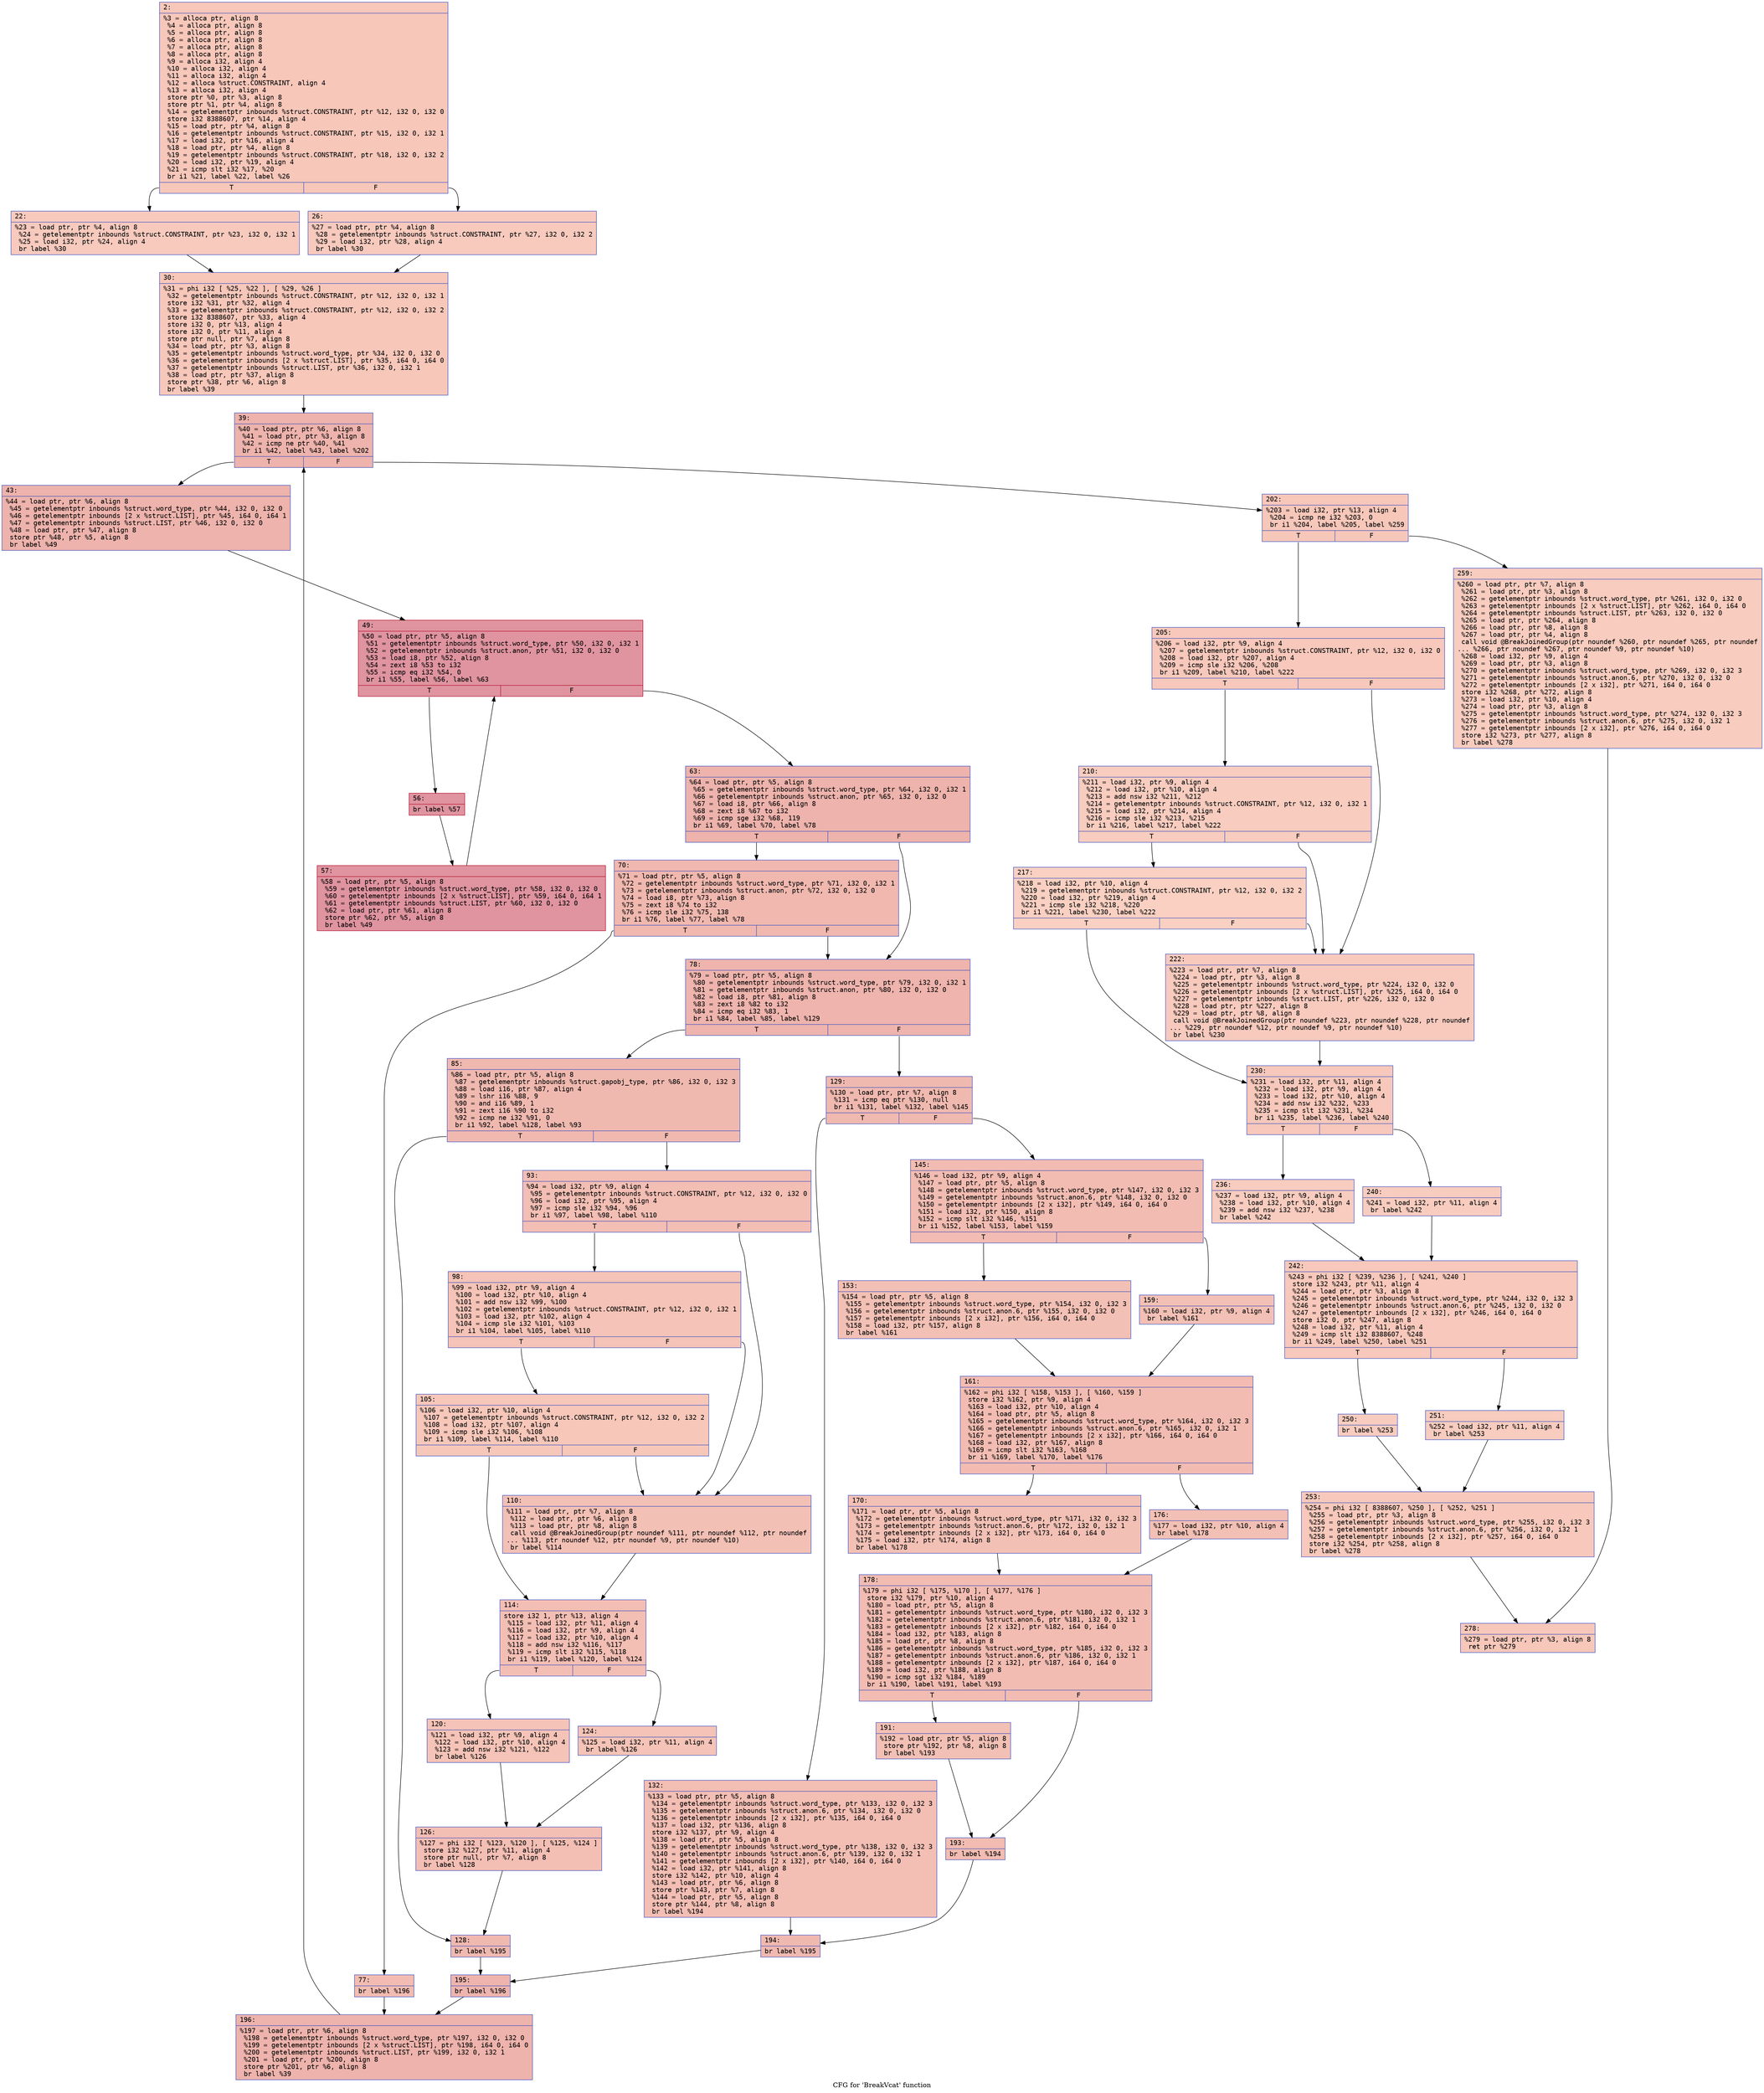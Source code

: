 digraph "CFG for 'BreakVcat' function" {
	label="CFG for 'BreakVcat' function";

	Node0x60000397c2d0 [shape=record,color="#3d50c3ff", style=filled, fillcolor="#ec7f6370" fontname="Courier",label="{2:\l|  %3 = alloca ptr, align 8\l  %4 = alloca ptr, align 8\l  %5 = alloca ptr, align 8\l  %6 = alloca ptr, align 8\l  %7 = alloca ptr, align 8\l  %8 = alloca ptr, align 8\l  %9 = alloca i32, align 4\l  %10 = alloca i32, align 4\l  %11 = alloca i32, align 4\l  %12 = alloca %struct.CONSTRAINT, align 4\l  %13 = alloca i32, align 4\l  store ptr %0, ptr %3, align 8\l  store ptr %1, ptr %4, align 8\l  %14 = getelementptr inbounds %struct.CONSTRAINT, ptr %12, i32 0, i32 0\l  store i32 8388607, ptr %14, align 4\l  %15 = load ptr, ptr %4, align 8\l  %16 = getelementptr inbounds %struct.CONSTRAINT, ptr %15, i32 0, i32 1\l  %17 = load i32, ptr %16, align 4\l  %18 = load ptr, ptr %4, align 8\l  %19 = getelementptr inbounds %struct.CONSTRAINT, ptr %18, i32 0, i32 2\l  %20 = load i32, ptr %19, align 4\l  %21 = icmp slt i32 %17, %20\l  br i1 %21, label %22, label %26\l|{<s0>T|<s1>F}}"];
	Node0x60000397c2d0:s0 -> Node0x60000397c320[tooltip="2 -> 22\nProbability 50.00%" ];
	Node0x60000397c2d0:s1 -> Node0x60000397c370[tooltip="2 -> 26\nProbability 50.00%" ];
	Node0x60000397c320 [shape=record,color="#3d50c3ff", style=filled, fillcolor="#ef886b70" fontname="Courier",label="{22:\l|  %23 = load ptr, ptr %4, align 8\l  %24 = getelementptr inbounds %struct.CONSTRAINT, ptr %23, i32 0, i32 1\l  %25 = load i32, ptr %24, align 4\l  br label %30\l}"];
	Node0x60000397c320 -> Node0x60000397c3c0[tooltip="22 -> 30\nProbability 100.00%" ];
	Node0x60000397c370 [shape=record,color="#3d50c3ff", style=filled, fillcolor="#ef886b70" fontname="Courier",label="{26:\l|  %27 = load ptr, ptr %4, align 8\l  %28 = getelementptr inbounds %struct.CONSTRAINT, ptr %27, i32 0, i32 2\l  %29 = load i32, ptr %28, align 4\l  br label %30\l}"];
	Node0x60000397c370 -> Node0x60000397c3c0[tooltip="26 -> 30\nProbability 100.00%" ];
	Node0x60000397c3c0 [shape=record,color="#3d50c3ff", style=filled, fillcolor="#ec7f6370" fontname="Courier",label="{30:\l|  %31 = phi i32 [ %25, %22 ], [ %29, %26 ]\l  %32 = getelementptr inbounds %struct.CONSTRAINT, ptr %12, i32 0, i32 1\l  store i32 %31, ptr %32, align 4\l  %33 = getelementptr inbounds %struct.CONSTRAINT, ptr %12, i32 0, i32 2\l  store i32 8388607, ptr %33, align 4\l  store i32 0, ptr %13, align 4\l  store i32 0, ptr %11, align 4\l  store ptr null, ptr %7, align 8\l  %34 = load ptr, ptr %3, align 8\l  %35 = getelementptr inbounds %struct.word_type, ptr %34, i32 0, i32 0\l  %36 = getelementptr inbounds [2 x %struct.LIST], ptr %35, i64 0, i64 0\l  %37 = getelementptr inbounds %struct.LIST, ptr %36, i32 0, i32 1\l  %38 = load ptr, ptr %37, align 8\l  store ptr %38, ptr %6, align 8\l  br label %39\l}"];
	Node0x60000397c3c0 -> Node0x60000397c410[tooltip="30 -> 39\nProbability 100.00%" ];
	Node0x60000397c410 [shape=record,color="#3d50c3ff", style=filled, fillcolor="#d6524470" fontname="Courier",label="{39:\l|  %40 = load ptr, ptr %6, align 8\l  %41 = load ptr, ptr %3, align 8\l  %42 = icmp ne ptr %40, %41\l  br i1 %42, label %43, label %202\l|{<s0>T|<s1>F}}"];
	Node0x60000397c410:s0 -> Node0x60000397c460[tooltip="39 -> 43\nProbability 96.88%" ];
	Node0x60000397c410:s1 -> Node0x60000397ce60[tooltip="39 -> 202\nProbability 3.12%" ];
	Node0x60000397c460 [shape=record,color="#3d50c3ff", style=filled, fillcolor="#d6524470" fontname="Courier",label="{43:\l|  %44 = load ptr, ptr %6, align 8\l  %45 = getelementptr inbounds %struct.word_type, ptr %44, i32 0, i32 0\l  %46 = getelementptr inbounds [2 x %struct.LIST], ptr %45, i64 0, i64 1\l  %47 = getelementptr inbounds %struct.LIST, ptr %46, i32 0, i32 0\l  %48 = load ptr, ptr %47, align 8\l  store ptr %48, ptr %5, align 8\l  br label %49\l}"];
	Node0x60000397c460 -> Node0x60000397c4b0[tooltip="43 -> 49\nProbability 100.00%" ];
	Node0x60000397c4b0 [shape=record,color="#b70d28ff", style=filled, fillcolor="#b70d2870" fontname="Courier",label="{49:\l|  %50 = load ptr, ptr %5, align 8\l  %51 = getelementptr inbounds %struct.word_type, ptr %50, i32 0, i32 1\l  %52 = getelementptr inbounds %struct.anon, ptr %51, i32 0, i32 0\l  %53 = load i8, ptr %52, align 8\l  %54 = zext i8 %53 to i32\l  %55 = icmp eq i32 %54, 0\l  br i1 %55, label %56, label %63\l|{<s0>T|<s1>F}}"];
	Node0x60000397c4b0:s0 -> Node0x60000397c500[tooltip="49 -> 56\nProbability 96.88%" ];
	Node0x60000397c4b0:s1 -> Node0x60000397c5a0[tooltip="49 -> 63\nProbability 3.12%" ];
	Node0x60000397c500 [shape=record,color="#b70d28ff", style=filled, fillcolor="#b70d2870" fontname="Courier",label="{56:\l|  br label %57\l}"];
	Node0x60000397c500 -> Node0x60000397c550[tooltip="56 -> 57\nProbability 100.00%" ];
	Node0x60000397c550 [shape=record,color="#b70d28ff", style=filled, fillcolor="#b70d2870" fontname="Courier",label="{57:\l|  %58 = load ptr, ptr %5, align 8\l  %59 = getelementptr inbounds %struct.word_type, ptr %58, i32 0, i32 0\l  %60 = getelementptr inbounds [2 x %struct.LIST], ptr %59, i64 0, i64 1\l  %61 = getelementptr inbounds %struct.LIST, ptr %60, i32 0, i32 0\l  %62 = load ptr, ptr %61, align 8\l  store ptr %62, ptr %5, align 8\l  br label %49\l}"];
	Node0x60000397c550 -> Node0x60000397c4b0[tooltip="57 -> 49\nProbability 100.00%" ];
	Node0x60000397c5a0 [shape=record,color="#3d50c3ff", style=filled, fillcolor="#d6524470" fontname="Courier",label="{63:\l|  %64 = load ptr, ptr %5, align 8\l  %65 = getelementptr inbounds %struct.word_type, ptr %64, i32 0, i32 1\l  %66 = getelementptr inbounds %struct.anon, ptr %65, i32 0, i32 0\l  %67 = load i8, ptr %66, align 8\l  %68 = zext i8 %67 to i32\l  %69 = icmp sge i32 %68, 119\l  br i1 %69, label %70, label %78\l|{<s0>T|<s1>F}}"];
	Node0x60000397c5a0:s0 -> Node0x60000397c5f0[tooltip="63 -> 70\nProbability 50.00%" ];
	Node0x60000397c5a0:s1 -> Node0x60000397c690[tooltip="63 -> 78\nProbability 50.00%" ];
	Node0x60000397c5f0 [shape=record,color="#3d50c3ff", style=filled, fillcolor="#dc5d4a70" fontname="Courier",label="{70:\l|  %71 = load ptr, ptr %5, align 8\l  %72 = getelementptr inbounds %struct.word_type, ptr %71, i32 0, i32 1\l  %73 = getelementptr inbounds %struct.anon, ptr %72, i32 0, i32 0\l  %74 = load i8, ptr %73, align 8\l  %75 = zext i8 %74 to i32\l  %76 = icmp sle i32 %75, 138\l  br i1 %76, label %77, label %78\l|{<s0>T|<s1>F}}"];
	Node0x60000397c5f0:s0 -> Node0x60000397c640[tooltip="70 -> 77\nProbability 50.00%" ];
	Node0x60000397c5f0:s1 -> Node0x60000397c690[tooltip="70 -> 78\nProbability 50.00%" ];
	Node0x60000397c640 [shape=record,color="#3d50c3ff", style=filled, fillcolor="#e1675170" fontname="Courier",label="{77:\l|  br label %196\l}"];
	Node0x60000397c640 -> Node0x60000397ce10[tooltip="77 -> 196\nProbability 100.00%" ];
	Node0x60000397c690 [shape=record,color="#3d50c3ff", style=filled, fillcolor="#d8564670" fontname="Courier",label="{78:\l|  %79 = load ptr, ptr %5, align 8\l  %80 = getelementptr inbounds %struct.word_type, ptr %79, i32 0, i32 1\l  %81 = getelementptr inbounds %struct.anon, ptr %80, i32 0, i32 0\l  %82 = load i8, ptr %81, align 8\l  %83 = zext i8 %82 to i32\l  %84 = icmp eq i32 %83, 1\l  br i1 %84, label %85, label %129\l|{<s0>T|<s1>F}}"];
	Node0x60000397c690:s0 -> Node0x60000397c6e0[tooltip="78 -> 85\nProbability 50.00%" ];
	Node0x60000397c690:s1 -> Node0x60000397ca00[tooltip="78 -> 129\nProbability 50.00%" ];
	Node0x60000397c6e0 [shape=record,color="#3d50c3ff", style=filled, fillcolor="#de614d70" fontname="Courier",label="{85:\l|  %86 = load ptr, ptr %5, align 8\l  %87 = getelementptr inbounds %struct.gapobj_type, ptr %86, i32 0, i32 3\l  %88 = load i16, ptr %87, align 4\l  %89 = lshr i16 %88, 9\l  %90 = and i16 %89, 1\l  %91 = zext i16 %90 to i32\l  %92 = icmp ne i32 %91, 0\l  br i1 %92, label %128, label %93\l|{<s0>T|<s1>F}}"];
	Node0x60000397c6e0:s0 -> Node0x60000397c9b0[tooltip="85 -> 128\nProbability 62.50%" ];
	Node0x60000397c6e0:s1 -> Node0x60000397c730[tooltip="85 -> 93\nProbability 37.50%" ];
	Node0x60000397c730 [shape=record,color="#3d50c3ff", style=filled, fillcolor="#e36c5570" fontname="Courier",label="{93:\l|  %94 = load i32, ptr %9, align 4\l  %95 = getelementptr inbounds %struct.CONSTRAINT, ptr %12, i32 0, i32 0\l  %96 = load i32, ptr %95, align 4\l  %97 = icmp sle i32 %94, %96\l  br i1 %97, label %98, label %110\l|{<s0>T|<s1>F}}"];
	Node0x60000397c730:s0 -> Node0x60000397c780[tooltip="93 -> 98\nProbability 50.00%" ];
	Node0x60000397c730:s1 -> Node0x60000397c820[tooltip="93 -> 110\nProbability 50.00%" ];
	Node0x60000397c780 [shape=record,color="#3d50c3ff", style=filled, fillcolor="#e8765c70" fontname="Courier",label="{98:\l|  %99 = load i32, ptr %9, align 4\l  %100 = load i32, ptr %10, align 4\l  %101 = add nsw i32 %99, %100\l  %102 = getelementptr inbounds %struct.CONSTRAINT, ptr %12, i32 0, i32 1\l  %103 = load i32, ptr %102, align 4\l  %104 = icmp sle i32 %101, %103\l  br i1 %104, label %105, label %110\l|{<s0>T|<s1>F}}"];
	Node0x60000397c780:s0 -> Node0x60000397c7d0[tooltip="98 -> 105\nProbability 50.00%" ];
	Node0x60000397c780:s1 -> Node0x60000397c820[tooltip="98 -> 110\nProbability 50.00%" ];
	Node0x60000397c7d0 [shape=record,color="#3d50c3ff", style=filled, fillcolor="#ec7f6370" fontname="Courier",label="{105:\l|  %106 = load i32, ptr %10, align 4\l  %107 = getelementptr inbounds %struct.CONSTRAINT, ptr %12, i32 0, i32 2\l  %108 = load i32, ptr %107, align 4\l  %109 = icmp sle i32 %106, %108\l  br i1 %109, label %114, label %110\l|{<s0>T|<s1>F}}"];
	Node0x60000397c7d0:s0 -> Node0x60000397c870[tooltip="105 -> 114\nProbability 50.00%" ];
	Node0x60000397c7d0:s1 -> Node0x60000397c820[tooltip="105 -> 110\nProbability 50.00%" ];
	Node0x60000397c820 [shape=record,color="#3d50c3ff", style=filled, fillcolor="#e5705870" fontname="Courier",label="{110:\l|  %111 = load ptr, ptr %7, align 8\l  %112 = load ptr, ptr %6, align 8\l  %113 = load ptr, ptr %8, align 8\l  call void @BreakJoinedGroup(ptr noundef %111, ptr noundef %112, ptr noundef\l... %113, ptr noundef %12, ptr noundef %9, ptr noundef %10)\l  br label %114\l}"];
	Node0x60000397c820 -> Node0x60000397c870[tooltip="110 -> 114\nProbability 100.00%" ];
	Node0x60000397c870 [shape=record,color="#3d50c3ff", style=filled, fillcolor="#e36c5570" fontname="Courier",label="{114:\l|  store i32 1, ptr %13, align 4\l  %115 = load i32, ptr %11, align 4\l  %116 = load i32, ptr %9, align 4\l  %117 = load i32, ptr %10, align 4\l  %118 = add nsw i32 %116, %117\l  %119 = icmp slt i32 %115, %118\l  br i1 %119, label %120, label %124\l|{<s0>T|<s1>F}}"];
	Node0x60000397c870:s0 -> Node0x60000397c8c0[tooltip="114 -> 120\nProbability 50.00%" ];
	Node0x60000397c870:s1 -> Node0x60000397c910[tooltip="114 -> 124\nProbability 50.00%" ];
	Node0x60000397c8c0 [shape=record,color="#3d50c3ff", style=filled, fillcolor="#e8765c70" fontname="Courier",label="{120:\l|  %121 = load i32, ptr %9, align 4\l  %122 = load i32, ptr %10, align 4\l  %123 = add nsw i32 %121, %122\l  br label %126\l}"];
	Node0x60000397c8c0 -> Node0x60000397c960[tooltip="120 -> 126\nProbability 100.00%" ];
	Node0x60000397c910 [shape=record,color="#3d50c3ff", style=filled, fillcolor="#e8765c70" fontname="Courier",label="{124:\l|  %125 = load i32, ptr %11, align 4\l  br label %126\l}"];
	Node0x60000397c910 -> Node0x60000397c960[tooltip="124 -> 126\nProbability 100.00%" ];
	Node0x60000397c960 [shape=record,color="#3d50c3ff", style=filled, fillcolor="#e36c5570" fontname="Courier",label="{126:\l|  %127 = phi i32 [ %123, %120 ], [ %125, %124 ]\l  store i32 %127, ptr %11, align 4\l  store ptr null, ptr %7, align 8\l  br label %128\l}"];
	Node0x60000397c960 -> Node0x60000397c9b0[tooltip="126 -> 128\nProbability 100.00%" ];
	Node0x60000397c9b0 [shape=record,color="#3d50c3ff", style=filled, fillcolor="#de614d70" fontname="Courier",label="{128:\l|  br label %195\l}"];
	Node0x60000397c9b0 -> Node0x60000397cdc0[tooltip="128 -> 195\nProbability 100.00%" ];
	Node0x60000397ca00 [shape=record,color="#3d50c3ff", style=filled, fillcolor="#de614d70" fontname="Courier",label="{129:\l|  %130 = load ptr, ptr %7, align 8\l  %131 = icmp eq ptr %130, null\l  br i1 %131, label %132, label %145\l|{<s0>T|<s1>F}}"];
	Node0x60000397ca00:s0 -> Node0x60000397ca50[tooltip="129 -> 132\nProbability 37.50%" ];
	Node0x60000397ca00:s1 -> Node0x60000397caa0[tooltip="129 -> 145\nProbability 62.50%" ];
	Node0x60000397ca50 [shape=record,color="#3d50c3ff", style=filled, fillcolor="#e36c5570" fontname="Courier",label="{132:\l|  %133 = load ptr, ptr %5, align 8\l  %134 = getelementptr inbounds %struct.word_type, ptr %133, i32 0, i32 3\l  %135 = getelementptr inbounds %struct.anon.6, ptr %134, i32 0, i32 0\l  %136 = getelementptr inbounds [2 x i32], ptr %135, i64 0, i64 0\l  %137 = load i32, ptr %136, align 8\l  store i32 %137, ptr %9, align 4\l  %138 = load ptr, ptr %5, align 8\l  %139 = getelementptr inbounds %struct.word_type, ptr %138, i32 0, i32 3\l  %140 = getelementptr inbounds %struct.anon.6, ptr %139, i32 0, i32 1\l  %141 = getelementptr inbounds [2 x i32], ptr %140, i64 0, i64 0\l  %142 = load i32, ptr %141, align 8\l  store i32 %142, ptr %10, align 4\l  %143 = load ptr, ptr %6, align 8\l  store ptr %143, ptr %7, align 8\l  %144 = load ptr, ptr %5, align 8\l  store ptr %144, ptr %8, align 8\l  br label %194\l}"];
	Node0x60000397ca50 -> Node0x60000397cd70[tooltip="132 -> 194\nProbability 100.00%" ];
	Node0x60000397caa0 [shape=record,color="#3d50c3ff", style=filled, fillcolor="#e1675170" fontname="Courier",label="{145:\l|  %146 = load i32, ptr %9, align 4\l  %147 = load ptr, ptr %5, align 8\l  %148 = getelementptr inbounds %struct.word_type, ptr %147, i32 0, i32 3\l  %149 = getelementptr inbounds %struct.anon.6, ptr %148, i32 0, i32 0\l  %150 = getelementptr inbounds [2 x i32], ptr %149, i64 0, i64 0\l  %151 = load i32, ptr %150, align 8\l  %152 = icmp slt i32 %146, %151\l  br i1 %152, label %153, label %159\l|{<s0>T|<s1>F}}"];
	Node0x60000397caa0:s0 -> Node0x60000397caf0[tooltip="145 -> 153\nProbability 50.00%" ];
	Node0x60000397caa0:s1 -> Node0x60000397cb40[tooltip="145 -> 159\nProbability 50.00%" ];
	Node0x60000397caf0 [shape=record,color="#3d50c3ff", style=filled, fillcolor="#e5705870" fontname="Courier",label="{153:\l|  %154 = load ptr, ptr %5, align 8\l  %155 = getelementptr inbounds %struct.word_type, ptr %154, i32 0, i32 3\l  %156 = getelementptr inbounds %struct.anon.6, ptr %155, i32 0, i32 0\l  %157 = getelementptr inbounds [2 x i32], ptr %156, i64 0, i64 0\l  %158 = load i32, ptr %157, align 8\l  br label %161\l}"];
	Node0x60000397caf0 -> Node0x60000397cb90[tooltip="153 -> 161\nProbability 100.00%" ];
	Node0x60000397cb40 [shape=record,color="#3d50c3ff", style=filled, fillcolor="#e5705870" fontname="Courier",label="{159:\l|  %160 = load i32, ptr %9, align 4\l  br label %161\l}"];
	Node0x60000397cb40 -> Node0x60000397cb90[tooltip="159 -> 161\nProbability 100.00%" ];
	Node0x60000397cb90 [shape=record,color="#3d50c3ff", style=filled, fillcolor="#e1675170" fontname="Courier",label="{161:\l|  %162 = phi i32 [ %158, %153 ], [ %160, %159 ]\l  store i32 %162, ptr %9, align 4\l  %163 = load i32, ptr %10, align 4\l  %164 = load ptr, ptr %5, align 8\l  %165 = getelementptr inbounds %struct.word_type, ptr %164, i32 0, i32 3\l  %166 = getelementptr inbounds %struct.anon.6, ptr %165, i32 0, i32 1\l  %167 = getelementptr inbounds [2 x i32], ptr %166, i64 0, i64 0\l  %168 = load i32, ptr %167, align 8\l  %169 = icmp slt i32 %163, %168\l  br i1 %169, label %170, label %176\l|{<s0>T|<s1>F}}"];
	Node0x60000397cb90:s0 -> Node0x60000397cbe0[tooltip="161 -> 170\nProbability 50.00%" ];
	Node0x60000397cb90:s1 -> Node0x60000397cc30[tooltip="161 -> 176\nProbability 50.00%" ];
	Node0x60000397cbe0 [shape=record,color="#3d50c3ff", style=filled, fillcolor="#e5705870" fontname="Courier",label="{170:\l|  %171 = load ptr, ptr %5, align 8\l  %172 = getelementptr inbounds %struct.word_type, ptr %171, i32 0, i32 3\l  %173 = getelementptr inbounds %struct.anon.6, ptr %172, i32 0, i32 1\l  %174 = getelementptr inbounds [2 x i32], ptr %173, i64 0, i64 0\l  %175 = load i32, ptr %174, align 8\l  br label %178\l}"];
	Node0x60000397cbe0 -> Node0x60000397cc80[tooltip="170 -> 178\nProbability 100.00%" ];
	Node0x60000397cc30 [shape=record,color="#3d50c3ff", style=filled, fillcolor="#e5705870" fontname="Courier",label="{176:\l|  %177 = load i32, ptr %10, align 4\l  br label %178\l}"];
	Node0x60000397cc30 -> Node0x60000397cc80[tooltip="176 -> 178\nProbability 100.00%" ];
	Node0x60000397cc80 [shape=record,color="#3d50c3ff", style=filled, fillcolor="#e1675170" fontname="Courier",label="{178:\l|  %179 = phi i32 [ %175, %170 ], [ %177, %176 ]\l  store i32 %179, ptr %10, align 4\l  %180 = load ptr, ptr %5, align 8\l  %181 = getelementptr inbounds %struct.word_type, ptr %180, i32 0, i32 3\l  %182 = getelementptr inbounds %struct.anon.6, ptr %181, i32 0, i32 1\l  %183 = getelementptr inbounds [2 x i32], ptr %182, i64 0, i64 0\l  %184 = load i32, ptr %183, align 8\l  %185 = load ptr, ptr %8, align 8\l  %186 = getelementptr inbounds %struct.word_type, ptr %185, i32 0, i32 3\l  %187 = getelementptr inbounds %struct.anon.6, ptr %186, i32 0, i32 1\l  %188 = getelementptr inbounds [2 x i32], ptr %187, i64 0, i64 0\l  %189 = load i32, ptr %188, align 8\l  %190 = icmp sgt i32 %184, %189\l  br i1 %190, label %191, label %193\l|{<s0>T|<s1>F}}"];
	Node0x60000397cc80:s0 -> Node0x60000397ccd0[tooltip="178 -> 191\nProbability 50.00%" ];
	Node0x60000397cc80:s1 -> Node0x60000397cd20[tooltip="178 -> 193\nProbability 50.00%" ];
	Node0x60000397ccd0 [shape=record,color="#3d50c3ff", style=filled, fillcolor="#e5705870" fontname="Courier",label="{191:\l|  %192 = load ptr, ptr %5, align 8\l  store ptr %192, ptr %8, align 8\l  br label %193\l}"];
	Node0x60000397ccd0 -> Node0x60000397cd20[tooltip="191 -> 193\nProbability 100.00%" ];
	Node0x60000397cd20 [shape=record,color="#3d50c3ff", style=filled, fillcolor="#e1675170" fontname="Courier",label="{193:\l|  br label %194\l}"];
	Node0x60000397cd20 -> Node0x60000397cd70[tooltip="193 -> 194\nProbability 100.00%" ];
	Node0x60000397cd70 [shape=record,color="#3d50c3ff", style=filled, fillcolor="#de614d70" fontname="Courier",label="{194:\l|  br label %195\l}"];
	Node0x60000397cd70 -> Node0x60000397cdc0[tooltip="194 -> 195\nProbability 100.00%" ];
	Node0x60000397cdc0 [shape=record,color="#3d50c3ff", style=filled, fillcolor="#d8564670" fontname="Courier",label="{195:\l|  br label %196\l}"];
	Node0x60000397cdc0 -> Node0x60000397ce10[tooltip="195 -> 196\nProbability 100.00%" ];
	Node0x60000397ce10 [shape=record,color="#3d50c3ff", style=filled, fillcolor="#d6524470" fontname="Courier",label="{196:\l|  %197 = load ptr, ptr %6, align 8\l  %198 = getelementptr inbounds %struct.word_type, ptr %197, i32 0, i32 0\l  %199 = getelementptr inbounds [2 x %struct.LIST], ptr %198, i64 0, i64 0\l  %200 = getelementptr inbounds %struct.LIST, ptr %199, i32 0, i32 1\l  %201 = load ptr, ptr %200, align 8\l  store ptr %201, ptr %6, align 8\l  br label %39\l}"];
	Node0x60000397ce10 -> Node0x60000397c410[tooltip="196 -> 39\nProbability 100.00%" ];
	Node0x60000397ce60 [shape=record,color="#3d50c3ff", style=filled, fillcolor="#ec7f6370" fontname="Courier",label="{202:\l|  %203 = load i32, ptr %13, align 4\l  %204 = icmp ne i32 %203, 0\l  br i1 %204, label %205, label %259\l|{<s0>T|<s1>F}}"];
	Node0x60000397ce60:s0 -> Node0x60000397ceb0[tooltip="202 -> 205\nProbability 62.50%" ];
	Node0x60000397ce60:s1 -> Node0x60000397d220[tooltip="202 -> 259\nProbability 37.50%" ];
	Node0x60000397ceb0 [shape=record,color="#3d50c3ff", style=filled, fillcolor="#ed836670" fontname="Courier",label="{205:\l|  %206 = load i32, ptr %9, align 4\l  %207 = getelementptr inbounds %struct.CONSTRAINT, ptr %12, i32 0, i32 0\l  %208 = load i32, ptr %207, align 4\l  %209 = icmp sle i32 %206, %208\l  br i1 %209, label %210, label %222\l|{<s0>T|<s1>F}}"];
	Node0x60000397ceb0:s0 -> Node0x60000397cf00[tooltip="205 -> 210\nProbability 50.00%" ];
	Node0x60000397ceb0:s1 -> Node0x60000397cfa0[tooltip="205 -> 222\nProbability 50.00%" ];
	Node0x60000397cf00 [shape=record,color="#3d50c3ff", style=filled, fillcolor="#f08b6e70" fontname="Courier",label="{210:\l|  %211 = load i32, ptr %9, align 4\l  %212 = load i32, ptr %10, align 4\l  %213 = add nsw i32 %211, %212\l  %214 = getelementptr inbounds %struct.CONSTRAINT, ptr %12, i32 0, i32 1\l  %215 = load i32, ptr %214, align 4\l  %216 = icmp sle i32 %213, %215\l  br i1 %216, label %217, label %222\l|{<s0>T|<s1>F}}"];
	Node0x60000397cf00:s0 -> Node0x60000397cf50[tooltip="210 -> 217\nProbability 50.00%" ];
	Node0x60000397cf00:s1 -> Node0x60000397cfa0[tooltip="210 -> 222\nProbability 50.00%" ];
	Node0x60000397cf50 [shape=record,color="#3d50c3ff", style=filled, fillcolor="#f3947570" fontname="Courier",label="{217:\l|  %218 = load i32, ptr %10, align 4\l  %219 = getelementptr inbounds %struct.CONSTRAINT, ptr %12, i32 0, i32 2\l  %220 = load i32, ptr %219, align 4\l  %221 = icmp sle i32 %218, %220\l  br i1 %221, label %230, label %222\l|{<s0>T|<s1>F}}"];
	Node0x60000397cf50:s0 -> Node0x60000397cff0[tooltip="217 -> 230\nProbability 50.00%" ];
	Node0x60000397cf50:s1 -> Node0x60000397cfa0[tooltip="217 -> 222\nProbability 50.00%" ];
	Node0x60000397cfa0 [shape=record,color="#3d50c3ff", style=filled, fillcolor="#ef886b70" fontname="Courier",label="{222:\l|  %223 = load ptr, ptr %7, align 8\l  %224 = load ptr, ptr %3, align 8\l  %225 = getelementptr inbounds %struct.word_type, ptr %224, i32 0, i32 0\l  %226 = getelementptr inbounds [2 x %struct.LIST], ptr %225, i64 0, i64 0\l  %227 = getelementptr inbounds %struct.LIST, ptr %226, i32 0, i32 0\l  %228 = load ptr, ptr %227, align 8\l  %229 = load ptr, ptr %8, align 8\l  call void @BreakJoinedGroup(ptr noundef %223, ptr noundef %228, ptr noundef\l... %229, ptr noundef %12, ptr noundef %9, ptr noundef %10)\l  br label %230\l}"];
	Node0x60000397cfa0 -> Node0x60000397cff0[tooltip="222 -> 230\nProbability 100.00%" ];
	Node0x60000397cff0 [shape=record,color="#3d50c3ff", style=filled, fillcolor="#ed836670" fontname="Courier",label="{230:\l|  %231 = load i32, ptr %11, align 4\l  %232 = load i32, ptr %9, align 4\l  %233 = load i32, ptr %10, align 4\l  %234 = add nsw i32 %232, %233\l  %235 = icmp slt i32 %231, %234\l  br i1 %235, label %236, label %240\l|{<s0>T|<s1>F}}"];
	Node0x60000397cff0:s0 -> Node0x60000397d040[tooltip="230 -> 236\nProbability 50.00%" ];
	Node0x60000397cff0:s1 -> Node0x60000397d090[tooltip="230 -> 240\nProbability 50.00%" ];
	Node0x60000397d040 [shape=record,color="#3d50c3ff", style=filled, fillcolor="#f08b6e70" fontname="Courier",label="{236:\l|  %237 = load i32, ptr %9, align 4\l  %238 = load i32, ptr %10, align 4\l  %239 = add nsw i32 %237, %238\l  br label %242\l}"];
	Node0x60000397d040 -> Node0x60000397d0e0[tooltip="236 -> 242\nProbability 100.00%" ];
	Node0x60000397d090 [shape=record,color="#3d50c3ff", style=filled, fillcolor="#f08b6e70" fontname="Courier",label="{240:\l|  %241 = load i32, ptr %11, align 4\l  br label %242\l}"];
	Node0x60000397d090 -> Node0x60000397d0e0[tooltip="240 -> 242\nProbability 100.00%" ];
	Node0x60000397d0e0 [shape=record,color="#3d50c3ff", style=filled, fillcolor="#ed836670" fontname="Courier",label="{242:\l|  %243 = phi i32 [ %239, %236 ], [ %241, %240 ]\l  store i32 %243, ptr %11, align 4\l  %244 = load ptr, ptr %3, align 8\l  %245 = getelementptr inbounds %struct.word_type, ptr %244, i32 0, i32 3\l  %246 = getelementptr inbounds %struct.anon.6, ptr %245, i32 0, i32 0\l  %247 = getelementptr inbounds [2 x i32], ptr %246, i64 0, i64 0\l  store i32 0, ptr %247, align 8\l  %248 = load i32, ptr %11, align 4\l  %249 = icmp slt i32 8388607, %248\l  br i1 %249, label %250, label %251\l|{<s0>T|<s1>F}}"];
	Node0x60000397d0e0:s0 -> Node0x60000397d130[tooltip="242 -> 250\nProbability 50.00%" ];
	Node0x60000397d0e0:s1 -> Node0x60000397d180[tooltip="242 -> 251\nProbability 50.00%" ];
	Node0x60000397d130 [shape=record,color="#3d50c3ff", style=filled, fillcolor="#f08b6e70" fontname="Courier",label="{250:\l|  br label %253\l}"];
	Node0x60000397d130 -> Node0x60000397d1d0[tooltip="250 -> 253\nProbability 100.00%" ];
	Node0x60000397d180 [shape=record,color="#3d50c3ff", style=filled, fillcolor="#f08b6e70" fontname="Courier",label="{251:\l|  %252 = load i32, ptr %11, align 4\l  br label %253\l}"];
	Node0x60000397d180 -> Node0x60000397d1d0[tooltip="251 -> 253\nProbability 100.00%" ];
	Node0x60000397d1d0 [shape=record,color="#3d50c3ff", style=filled, fillcolor="#ed836670" fontname="Courier",label="{253:\l|  %254 = phi i32 [ 8388607, %250 ], [ %252, %251 ]\l  %255 = load ptr, ptr %3, align 8\l  %256 = getelementptr inbounds %struct.word_type, ptr %255, i32 0, i32 3\l  %257 = getelementptr inbounds %struct.anon.6, ptr %256, i32 0, i32 1\l  %258 = getelementptr inbounds [2 x i32], ptr %257, i64 0, i64 0\l  store i32 %254, ptr %258, align 8\l  br label %278\l}"];
	Node0x60000397d1d0 -> Node0x60000397d270[tooltip="253 -> 278\nProbability 100.00%" ];
	Node0x60000397d220 [shape=record,color="#3d50c3ff", style=filled, fillcolor="#f08b6e70" fontname="Courier",label="{259:\l|  %260 = load ptr, ptr %7, align 8\l  %261 = load ptr, ptr %3, align 8\l  %262 = getelementptr inbounds %struct.word_type, ptr %261, i32 0, i32 0\l  %263 = getelementptr inbounds [2 x %struct.LIST], ptr %262, i64 0, i64 0\l  %264 = getelementptr inbounds %struct.LIST, ptr %263, i32 0, i32 0\l  %265 = load ptr, ptr %264, align 8\l  %266 = load ptr, ptr %8, align 8\l  %267 = load ptr, ptr %4, align 8\l  call void @BreakJoinedGroup(ptr noundef %260, ptr noundef %265, ptr noundef\l... %266, ptr noundef %267, ptr noundef %9, ptr noundef %10)\l  %268 = load i32, ptr %9, align 4\l  %269 = load ptr, ptr %3, align 8\l  %270 = getelementptr inbounds %struct.word_type, ptr %269, i32 0, i32 3\l  %271 = getelementptr inbounds %struct.anon.6, ptr %270, i32 0, i32 0\l  %272 = getelementptr inbounds [2 x i32], ptr %271, i64 0, i64 0\l  store i32 %268, ptr %272, align 8\l  %273 = load i32, ptr %10, align 4\l  %274 = load ptr, ptr %3, align 8\l  %275 = getelementptr inbounds %struct.word_type, ptr %274, i32 0, i32 3\l  %276 = getelementptr inbounds %struct.anon.6, ptr %275, i32 0, i32 1\l  %277 = getelementptr inbounds [2 x i32], ptr %276, i64 0, i64 0\l  store i32 %273, ptr %277, align 8\l  br label %278\l}"];
	Node0x60000397d220 -> Node0x60000397d270[tooltip="259 -> 278\nProbability 100.00%" ];
	Node0x60000397d270 [shape=record,color="#3d50c3ff", style=filled, fillcolor="#ec7f6370" fontname="Courier",label="{278:\l|  %279 = load ptr, ptr %3, align 8\l  ret ptr %279\l}"];
}
